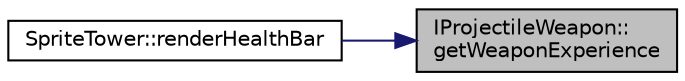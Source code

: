 digraph "IProjectileWeapon::getWeaponExperience"
{
 // LATEX_PDF_SIZE
  edge [fontname="Helvetica",fontsize="10",labelfontname="Helvetica",labelfontsize="10"];
  node [fontname="Helvetica",fontsize="10",shape=record];
  rankdir="RL";
  Node1 [label="IProjectileWeapon::\lgetWeaponExperience",height=0.2,width=0.4,color="black", fillcolor="grey75", style="filled", fontcolor="black",tooltip=" "];
  Node1 -> Node2 [dir="back",color="midnightblue",fontsize="10",style="solid",fontname="Helvetica"];
  Node2 [label="SpriteTower::renderHealthBar",height=0.2,width=0.4,color="black", fillcolor="white", style="filled",URL="$class_sprite_tower.html#aeda57e9e4d6bb4a0690c78873eabdcf4",tooltip=" "];
}
